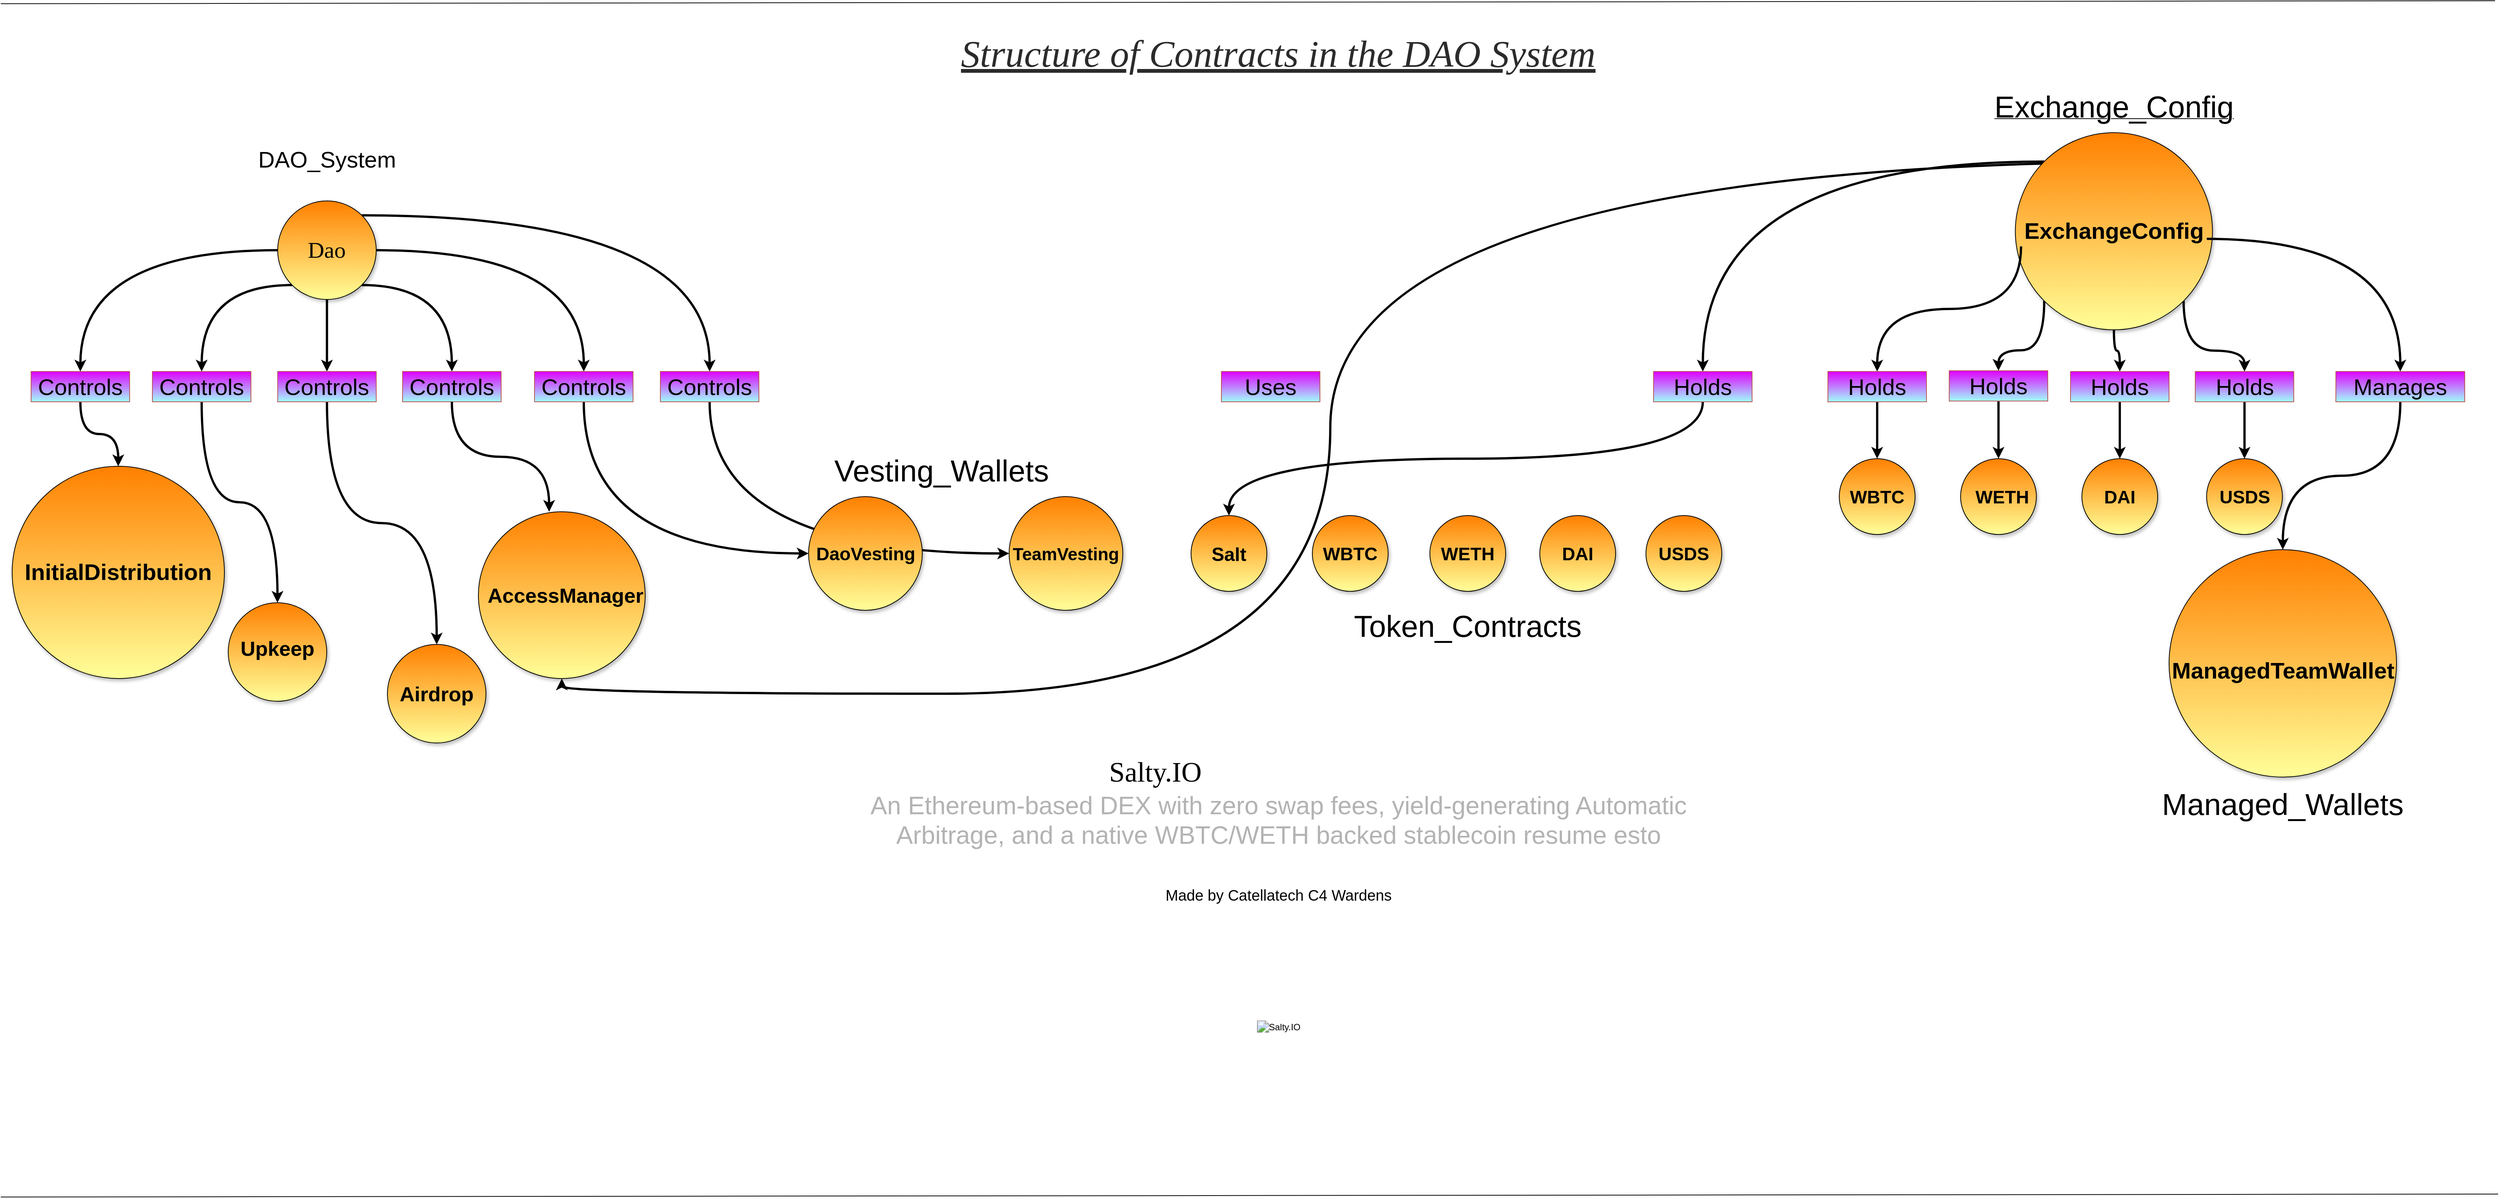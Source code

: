 <mxfile version="23.0.2" type="github">
  <diagram name="Página-1" id="QAvefMj2WyP5_Jrj0Ntx">
    <mxGraphModel dx="3970" dy="2140" grid="1" gridSize="10" guides="1" tooltips="1" connect="1" arrows="1" fold="1" page="1" pageScale="1" pageWidth="827" pageHeight="1169" math="0" shadow="0">
      <root>
        <mxCell id="0" />
        <mxCell id="1" parent="0" />
        <mxCell id="B2qJIxrfHfIfx7iepTMr-2" value="&lt;font style=&quot;&quot;&gt;&lt;font size=&quot;1&quot; face=&quot;Verdana&quot;&gt;&lt;i&gt;&lt;u style=&quot;font-size: 50px;&quot;&gt;Structure of Contracts in the DAO System&lt;/u&gt;&lt;/i&gt;&lt;/font&gt;&lt;br&gt;&lt;/font&gt;" style="text;html=1;strokeColor=none;fillColor=none;align=center;verticalAlign=middle;whiteSpace=wrap;rounded=0;fontColor=#2B2B2B;" vertex="1" parent="1">
          <mxGeometry x="1148" y="90" width="1074" height="70" as="geometry" />
        </mxCell>
        <mxCell id="B2qJIxrfHfIfx7iepTMr-3" value="" style="endArrow=none;html=1;rounded=0;" edge="1" parent="1">
          <mxGeometry relative="1" as="geometry">
            <mxPoint y="59.87" as="sourcePoint" />
            <mxPoint x="3290" y="56" as="targetPoint" />
          </mxGeometry>
        </mxCell>
        <mxCell id="B2qJIxrfHfIfx7iepTMr-4" value="" style="resizable=0;html=1;whiteSpace=wrap;align=right;verticalAlign=bottom;" connectable="0" vertex="1" parent="B2qJIxrfHfIfx7iepTMr-3">
          <mxGeometry x="1" relative="1" as="geometry" />
        </mxCell>
        <mxCell id="B2qJIxrfHfIfx7iepTMr-10" value="&lt;h1 style=&quot;border: none; background-image: none; background-position: initial; background-size: initial; background-repeat: initial; background-attachment: initial; background-origin: initial; background-clip: initial; box-sizing: border-box; margin: 0.25em 0px 0.25rem; padding: 0px; vertical-align: baseline; line-height: 28.8px; text-align: start;&quot; class=&quot;type__headline__xs&quot;&gt;&lt;font style=&quot;border-color: var(--border-color); font-size: 37px; font-weight: normal;&quot; face=&quot;Verdana&quot;&gt;&amp;nbsp; &amp;nbsp; &amp;nbsp; &amp;nbsp; &amp;nbsp; &amp;nbsp; &amp;nbsp; &amp;nbsp; &amp;nbsp; &amp;nbsp; &amp;nbsp; &amp;nbsp; &amp;nbsp; &amp;nbsp; &amp;nbsp; &amp;nbsp; &amp;nbsp; &amp;nbsp; Salty.IO&lt;/font&gt;&lt;/h1&gt;&lt;div style=&quot;font-size: 33px;&quot;&gt;&lt;/div&gt;&lt;font style=&quot;font-size: 33px;&quot;&gt;&lt;font color=&quot;#b3b3b3&quot;&gt;An Ethereum-based DEX with zero swap fees, yield-generating Automatic Arbitrage, and a native WBTC/WETH backed stablecoin resume esto &lt;/font&gt;&lt;br&gt;&lt;/font&gt;" style="text;html=1;strokeColor=none;fillColor=none;align=center;verticalAlign=middle;whiteSpace=wrap;rounded=0;fontSize=11;fontFamily=Helvetica;fontColor=default;" vertex="1" parent="1">
          <mxGeometry x="1127.5" y="1050" width="1115" height="130" as="geometry" />
        </mxCell>
        <mxCell id="B2qJIxrfHfIfx7iepTMr-11" value="&lt;font style=&quot;font-size: 20px;&quot;&gt;Made by Catellatech C4 Wardens&lt;/font&gt;" style="text;html=1;strokeColor=none;fillColor=none;align=center;verticalAlign=middle;whiteSpace=wrap;rounded=0;" vertex="1" parent="1">
          <mxGeometry x="1527.75" y="1210" width="314.5" height="50" as="geometry" />
        </mxCell>
        <mxCell id="B2qJIxrfHfIfx7iepTMr-12" value="" style="endArrow=none;html=1;rounded=0;" edge="1" parent="1">
          <mxGeometry relative="1" as="geometry">
            <mxPoint x="3.553e-15" y="1633.87" as="sourcePoint" />
            <mxPoint x="3294" y="1630" as="targetPoint" />
          </mxGeometry>
        </mxCell>
        <mxCell id="B2qJIxrfHfIfx7iepTMr-13" value="" style="resizable=0;html=1;whiteSpace=wrap;align=right;verticalAlign=bottom;" connectable="0" vertex="1" parent="B2qJIxrfHfIfx7iepTMr-12">
          <mxGeometry x="1" relative="1" as="geometry" />
        </mxCell>
        <mxCell id="B2qJIxrfHfIfx7iepTMr-29" value="&lt;font style=&quot;font-size: 30px;&quot;&gt;DAO_System&lt;/font&gt;" style="text;html=1;strokeColor=none;fillColor=none;align=center;verticalAlign=middle;whiteSpace=wrap;rounded=0;" vertex="1" parent="1">
          <mxGeometry x="310" y="240" width="240.5" height="50" as="geometry" />
        </mxCell>
        <mxCell id="B2qJIxrfHfIfx7iepTMr-56" value="&lt;h1 style=&quot;text-align: left; background-image: none; background-position: initial; background-size: initial; background-repeat: initial; background-attachment: initial; background-origin: initial; background-clip: initial; border: none; box-sizing: border-box; margin: 0.25em 0px 0.25rem; padding: 0px; vertical-align: baseline; line-height: 28.8px;&quot; class=&quot;type__headline__xs&quot;&gt;&lt;br&gt;&lt;/h1&gt;" style="text;html=1;strokeColor=none;fillColor=none;align=center;verticalAlign=middle;whiteSpace=wrap;rounded=0;" vertex="1" parent="1">
          <mxGeometry x="1460" y="490" width="450" height="50" as="geometry" />
        </mxCell>
        <mxCell id="B2qJIxrfHfIfx7iepTMr-82" value="&lt;div style=&quot;&quot;&gt;&lt;div style=&quot;line-height: 19px;&quot;&gt;&lt;img alt=&quot;Salty.IO&quot; src=&quot;https://code4rena.com/_next/image?url=https%3A%2F%2Fstorage.googleapis.com%2Fcdn-c4-uploads-v0%2Fuploads%2FTEwB4jYYdhM.0&amp;amp;w=256&amp;amp;q=75&quot;&gt;&lt;br&gt;&lt;/div&gt;&lt;/div&gt;" style="text;html=1;strokeColor=none;fillColor=none;align=center;verticalAlign=middle;whiteSpace=wrap;rounded=0;" vertex="1" parent="1">
          <mxGeometry x="1574.5" y="1290" width="221" height="240" as="geometry" />
        </mxCell>
        <mxCell id="B2qJIxrfHfIfx7iepTMr-101" style="edgeStyle=orthogonalEdgeStyle;shape=connector;curved=1;rounded=0;orthogonalLoop=1;jettySize=auto;html=1;exitX=0.5;exitY=1;exitDx=0;exitDy=0;entryX=0.5;entryY=0;entryDx=0;entryDy=0;labelBackgroundColor=default;strokeColor=default;strokeWidth=3;align=center;verticalAlign=middle;fontFamily=Tahoma;fontSize=11;fontColor=default;endArrow=classic;" edge="1" parent="1" source="B2qJIxrfHfIfx7iepTMr-84" target="B2qJIxrfHfIfx7iepTMr-96">
          <mxGeometry relative="1" as="geometry" />
        </mxCell>
        <mxCell id="B2qJIxrfHfIfx7iepTMr-102" style="edgeStyle=orthogonalEdgeStyle;shape=connector;curved=1;rounded=0;orthogonalLoop=1;jettySize=auto;html=1;exitX=0;exitY=1;exitDx=0;exitDy=0;entryX=0.5;entryY=0;entryDx=0;entryDy=0;labelBackgroundColor=default;strokeColor=default;strokeWidth=3;align=center;verticalAlign=middle;fontFamily=Tahoma;fontSize=11;fontColor=default;endArrow=classic;" edge="1" parent="1" source="B2qJIxrfHfIfx7iepTMr-84" target="B2qJIxrfHfIfx7iepTMr-95">
          <mxGeometry relative="1" as="geometry" />
        </mxCell>
        <mxCell id="B2qJIxrfHfIfx7iepTMr-103" style="edgeStyle=orthogonalEdgeStyle;shape=connector;curved=1;rounded=0;orthogonalLoop=1;jettySize=auto;html=1;exitX=0;exitY=0.5;exitDx=0;exitDy=0;entryX=0.5;entryY=0;entryDx=0;entryDy=0;labelBackgroundColor=default;strokeColor=default;strokeWidth=3;align=center;verticalAlign=middle;fontFamily=Tahoma;fontSize=11;fontColor=default;endArrow=classic;" edge="1" parent="1" source="B2qJIxrfHfIfx7iepTMr-84" target="B2qJIxrfHfIfx7iepTMr-91">
          <mxGeometry relative="1" as="geometry" />
        </mxCell>
        <mxCell id="B2qJIxrfHfIfx7iepTMr-104" style="edgeStyle=orthogonalEdgeStyle;shape=connector;curved=1;rounded=0;orthogonalLoop=1;jettySize=auto;html=1;exitX=1;exitY=1;exitDx=0;exitDy=0;entryX=0.5;entryY=0;entryDx=0;entryDy=0;labelBackgroundColor=default;strokeColor=default;strokeWidth=3;align=center;verticalAlign=middle;fontFamily=Tahoma;fontSize=11;fontColor=default;endArrow=classic;" edge="1" parent="1" source="B2qJIxrfHfIfx7iepTMr-84" target="B2qJIxrfHfIfx7iepTMr-97">
          <mxGeometry relative="1" as="geometry" />
        </mxCell>
        <mxCell id="B2qJIxrfHfIfx7iepTMr-105" style="edgeStyle=orthogonalEdgeStyle;shape=connector;curved=1;rounded=0;orthogonalLoop=1;jettySize=auto;html=1;exitX=1;exitY=0.5;exitDx=0;exitDy=0;entryX=0.5;entryY=0;entryDx=0;entryDy=0;labelBackgroundColor=default;strokeColor=default;strokeWidth=3;align=center;verticalAlign=middle;fontFamily=Tahoma;fontSize=11;fontColor=default;endArrow=classic;" edge="1" parent="1" source="B2qJIxrfHfIfx7iepTMr-84" target="B2qJIxrfHfIfx7iepTMr-98">
          <mxGeometry relative="1" as="geometry" />
        </mxCell>
        <mxCell id="B2qJIxrfHfIfx7iepTMr-106" style="edgeStyle=orthogonalEdgeStyle;shape=connector;curved=1;rounded=0;orthogonalLoop=1;jettySize=auto;html=1;exitX=1;exitY=0;exitDx=0;exitDy=0;entryX=0.5;entryY=0;entryDx=0;entryDy=0;labelBackgroundColor=default;strokeColor=default;strokeWidth=3;align=center;verticalAlign=middle;fontFamily=Tahoma;fontSize=11;fontColor=default;endArrow=classic;" edge="1" parent="1" source="B2qJIxrfHfIfx7iepTMr-84" target="B2qJIxrfHfIfx7iepTMr-99">
          <mxGeometry relative="1" as="geometry" />
        </mxCell>
        <mxCell id="B2qJIxrfHfIfx7iepTMr-84" value="" style="ellipse;whiteSpace=wrap;html=1;aspect=fixed;fontFamily=Helvetica;fontSize=11;fontColor=default;fillColor=#FF8000;strokeColor=#000000;rounded=0;strokeWidth=1;gradientColor=#FFFF99;glass=0;shadow=1;" vertex="1" parent="1">
          <mxGeometry x="365.25" y="320" width="130" height="130" as="geometry" />
        </mxCell>
        <mxCell id="B2qJIxrfHfIfx7iepTMr-85" value="&lt;u style=&quot;&quot;&gt;&lt;font style=&quot;font-size: 40px;&quot;&gt;Exchange_Config&lt;/font&gt;&lt;/u&gt;" style="text;html=1;strokeColor=none;fillColor=none;align=center;verticalAlign=middle;whiteSpace=wrap;rounded=0;" vertex="1" parent="1">
          <mxGeometry x="2610" y="170" width="354.5" height="50" as="geometry" />
        </mxCell>
        <mxCell id="B2qJIxrfHfIfx7iepTMr-108" style="edgeStyle=orthogonalEdgeStyle;shape=connector;curved=1;rounded=0;orthogonalLoop=1;jettySize=auto;html=1;exitX=0.5;exitY=1;exitDx=0;exitDy=0;entryX=0.5;entryY=0;entryDx=0;entryDy=0;labelBackgroundColor=default;strokeColor=default;strokeWidth=3;align=center;verticalAlign=middle;fontFamily=Tahoma;fontSize=11;fontColor=default;endArrow=classic;" edge="1" parent="1" source="B2qJIxrfHfIfx7iepTMr-91" target="B2qJIxrfHfIfx7iepTMr-100">
          <mxGeometry relative="1" as="geometry" />
        </mxCell>
        <mxCell id="B2qJIxrfHfIfx7iepTMr-91" value="&lt;font style=&quot;font-size: 30px;&quot;&gt;Controls&lt;/font&gt;" style="text;html=1;strokeColor=#b85450;fillColor=#DF00FF;align=center;verticalAlign=middle;whiteSpace=wrap;rounded=0;gradientColor=#a0fefd;" vertex="1" parent="1">
          <mxGeometry x="40" y="545" width="130" height="40" as="geometry" />
        </mxCell>
        <mxCell id="B2qJIxrfHfIfx7iepTMr-94" value="&lt;h1 style=&quot;background-image: none; background-position: initial; background-size: initial; background-repeat: initial; background-attachment: initial; background-origin: initial; background-clip: initial; border: none; box-sizing: border-box; margin: 0.25em 0px 0.25rem; padding: 0px; vertical-align: baseline; line-height: 28.8px; text-align: start;&quot; class=&quot;type__headline__xs&quot;&gt;&lt;font style=&quot;font-size: 30px; font-weight: normal;&quot; face=&quot;Verdana&quot;&gt;Dao&lt;/font&gt;&lt;/h1&gt;" style="text;html=1;strokeColor=none;fillColor=none;align=center;verticalAlign=middle;whiteSpace=wrap;rounded=0;" vertex="1" parent="1">
          <mxGeometry x="395.25" y="370" width="70" height="30" as="geometry" />
        </mxCell>
        <mxCell id="B2qJIxrfHfIfx7iepTMr-112" style="edgeStyle=orthogonalEdgeStyle;shape=connector;curved=1;rounded=0;orthogonalLoop=1;jettySize=auto;html=1;exitX=0.5;exitY=1;exitDx=0;exitDy=0;entryX=0.5;entryY=0;entryDx=0;entryDy=0;labelBackgroundColor=default;strokeColor=default;strokeWidth=3;align=center;verticalAlign=middle;fontFamily=Tahoma;fontSize=11;fontColor=default;endArrow=classic;" edge="1" parent="1" source="B2qJIxrfHfIfx7iepTMr-95" target="B2qJIxrfHfIfx7iepTMr-109">
          <mxGeometry relative="1" as="geometry" />
        </mxCell>
        <mxCell id="B2qJIxrfHfIfx7iepTMr-95" value="&lt;font style=&quot;font-size: 30px;&quot;&gt;Controls&lt;/font&gt;" style="text;html=1;strokeColor=#b85450;fillColor=#DF00FF;align=center;verticalAlign=middle;whiteSpace=wrap;rounded=0;gradientColor=#a0fefd;" vertex="1" parent="1">
          <mxGeometry x="200" y="545" width="130" height="40" as="geometry" />
        </mxCell>
        <mxCell id="B2qJIxrfHfIfx7iepTMr-122" style="edgeStyle=orthogonalEdgeStyle;shape=connector;curved=1;rounded=0;orthogonalLoop=1;jettySize=auto;html=1;exitX=0.5;exitY=1;exitDx=0;exitDy=0;entryX=0.5;entryY=0;entryDx=0;entryDy=0;labelBackgroundColor=default;strokeColor=default;strokeWidth=3;align=center;verticalAlign=middle;fontFamily=Tahoma;fontSize=11;fontColor=default;endArrow=classic;" edge="1" parent="1" source="B2qJIxrfHfIfx7iepTMr-96" target="B2qJIxrfHfIfx7iepTMr-113">
          <mxGeometry relative="1" as="geometry" />
        </mxCell>
        <mxCell id="B2qJIxrfHfIfx7iepTMr-96" value="&lt;font style=&quot;font-size: 30px;&quot;&gt;Controls&lt;/font&gt;" style="text;html=1;strokeColor=#b85450;fillColor=#DF00FF;align=center;verticalAlign=middle;whiteSpace=wrap;rounded=0;gradientColor=#a0fefd;" vertex="1" parent="1">
          <mxGeometry x="365.25" y="545" width="130" height="40" as="geometry" />
        </mxCell>
        <mxCell id="B2qJIxrfHfIfx7iepTMr-97" value="&lt;font style=&quot;font-size: 30px;&quot;&gt;Controls&lt;/font&gt;" style="text;html=1;strokeColor=#b85450;fillColor=#DF00FF;align=center;verticalAlign=middle;whiteSpace=wrap;rounded=0;gradientColor=#a0fefd;" vertex="1" parent="1">
          <mxGeometry x="530" y="545" width="130" height="40" as="geometry" />
        </mxCell>
        <mxCell id="B2qJIxrfHfIfx7iepTMr-130" style="edgeStyle=orthogonalEdgeStyle;shape=connector;curved=1;rounded=0;orthogonalLoop=1;jettySize=auto;html=1;exitX=0.5;exitY=1;exitDx=0;exitDy=0;entryX=0;entryY=0.5;entryDx=0;entryDy=0;labelBackgroundColor=default;strokeColor=default;strokeWidth=3;align=center;verticalAlign=middle;fontFamily=Tahoma;fontSize=11;fontColor=default;endArrow=classic;" edge="1" parent="1" source="B2qJIxrfHfIfx7iepTMr-98" target="B2qJIxrfHfIfx7iepTMr-117">
          <mxGeometry relative="1" as="geometry" />
        </mxCell>
        <mxCell id="B2qJIxrfHfIfx7iepTMr-98" value="&lt;font style=&quot;font-size: 30px;&quot;&gt;Controls&lt;/font&gt;" style="text;html=1;strokeColor=#b85450;fillColor=#DF00FF;align=center;verticalAlign=middle;whiteSpace=wrap;rounded=0;gradientColor=#a0fefd;" vertex="1" parent="1">
          <mxGeometry x="704" y="545" width="130" height="40" as="geometry" />
        </mxCell>
        <mxCell id="B2qJIxrfHfIfx7iepTMr-129" style="edgeStyle=orthogonalEdgeStyle;shape=connector;curved=1;rounded=0;orthogonalLoop=1;jettySize=auto;html=1;exitX=0.5;exitY=1;exitDx=0;exitDy=0;entryX=0;entryY=0.5;entryDx=0;entryDy=0;labelBackgroundColor=default;strokeColor=default;strokeWidth=3;align=center;verticalAlign=middle;fontFamily=Tahoma;fontSize=11;fontColor=default;endArrow=classic;" edge="1" parent="1" source="B2qJIxrfHfIfx7iepTMr-99" target="B2qJIxrfHfIfx7iepTMr-127">
          <mxGeometry relative="1" as="geometry" />
        </mxCell>
        <mxCell id="B2qJIxrfHfIfx7iepTMr-99" value="&lt;font style=&quot;font-size: 30px;&quot;&gt;Controls&lt;/font&gt;" style="text;html=1;strokeColor=#b85450;fillColor=#DF00FF;align=center;verticalAlign=middle;whiteSpace=wrap;rounded=0;gradientColor=#a0fefd;" vertex="1" parent="1">
          <mxGeometry x="870" y="545" width="130" height="40" as="geometry" />
        </mxCell>
        <mxCell id="B2qJIxrfHfIfx7iepTMr-100" value="" style="ellipse;whiteSpace=wrap;html=1;aspect=fixed;fontFamily=Helvetica;fontSize=11;fontColor=default;fillColor=#FF8000;strokeColor=#000000;rounded=0;strokeWidth=1;gradientColor=#FFFF99;glass=0;shadow=1;" vertex="1" parent="1">
          <mxGeometry x="15" y="670" width="280" height="280" as="geometry" />
        </mxCell>
        <mxCell id="B2qJIxrfHfIfx7iepTMr-107" value="&lt;h1 style=&quot;background-image: none; background-position: initial; background-size: initial; background-repeat: initial; background-attachment: initial; background-origin: initial; background-clip: initial; border: none; box-sizing: border-box; margin: 0.25em 0px 0.25rem; padding: 0px; vertical-align: baseline; line-height: 28.8px; text-align: start;&quot; class=&quot;type__headline__xs&quot;&gt;&lt;font style=&quot;font-size: 30px;&quot;&gt;InitialDistribution&lt;/font&gt;&lt;br&gt;&lt;/h1&gt;" style="text;html=1;strokeColor=none;fillColor=none;align=center;verticalAlign=middle;whiteSpace=wrap;rounded=0;" vertex="1" parent="1">
          <mxGeometry x="30" y="790" width="250" height="40" as="geometry" />
        </mxCell>
        <mxCell id="B2qJIxrfHfIfx7iepTMr-109" value="" style="ellipse;whiteSpace=wrap;html=1;aspect=fixed;fontFamily=Helvetica;fontSize=11;fontColor=default;fillColor=#FF8000;strokeColor=#000000;rounded=0;strokeWidth=1;gradientColor=#FFFF99;glass=0;shadow=1;" vertex="1" parent="1">
          <mxGeometry x="300" y="850" width="130" height="130" as="geometry" />
        </mxCell>
        <mxCell id="B2qJIxrfHfIfx7iepTMr-110" value="&lt;h1 style=&quot;background-image: none; background-position: initial; background-size: initial; background-repeat: initial; background-attachment: initial; background-origin: initial; background-clip: initial; border: none; box-sizing: border-box; margin: 0.25em 0px 0.25rem; padding: 0px; vertical-align: baseline; line-height: 28.8px; text-align: start;&quot; class=&quot;type__headline__xs&quot;&gt;&lt;font style=&quot;font-size: 27px;&quot;&gt;Upkeep&lt;/font&gt;&lt;br&gt;&lt;/h1&gt;" style="text;html=1;strokeColor=none;fillColor=none;align=center;verticalAlign=middle;whiteSpace=wrap;rounded=0;" vertex="1" parent="1">
          <mxGeometry x="310" y="890" width="110" height="40" as="geometry" />
        </mxCell>
        <mxCell id="B2qJIxrfHfIfx7iepTMr-113" value="" style="ellipse;whiteSpace=wrap;html=1;aspect=fixed;fontFamily=Helvetica;fontSize=11;fontColor=default;fillColor=#FF8000;strokeColor=#000000;rounded=0;strokeWidth=1;gradientColor=#FFFF99;glass=0;shadow=1;" vertex="1" parent="1">
          <mxGeometry x="510" y="905" width="130" height="130" as="geometry" />
        </mxCell>
        <mxCell id="B2qJIxrfHfIfx7iepTMr-114" value="&lt;h1 style=&quot;background-image: none; background-position: initial; background-size: initial; background-repeat: initial; background-attachment: initial; background-origin: initial; background-clip: initial; border: none; box-sizing: border-box; margin: 0.25em 0px 0.25rem; padding: 0px; vertical-align: baseline; line-height: 28.8px; text-align: start;&quot; class=&quot;type__headline__xs&quot;&gt;&lt;font style=&quot;font-size: 27px;&quot;&gt;Airdrop&lt;/font&gt;&lt;br&gt;&lt;/h1&gt;" style="text;html=1;strokeColor=none;fillColor=none;align=center;verticalAlign=middle;whiteSpace=wrap;rounded=0;" vertex="1" parent="1">
          <mxGeometry x="520" y="950" width="110" height="40" as="geometry" />
        </mxCell>
        <mxCell id="B2qJIxrfHfIfx7iepTMr-115" value="" style="ellipse;whiteSpace=wrap;html=1;aspect=fixed;fontFamily=Helvetica;fontSize=11;fontColor=default;fillColor=#FF8000;strokeColor=#000000;rounded=0;strokeWidth=1;gradientColor=#FFFF99;glass=0;shadow=1;" vertex="1" parent="1">
          <mxGeometry x="630" y="730" width="220" height="220" as="geometry" />
        </mxCell>
        <mxCell id="B2qJIxrfHfIfx7iepTMr-117" value="" style="ellipse;whiteSpace=wrap;html=1;aspect=fixed;fontFamily=Helvetica;fontSize=11;fontColor=default;fillColor=#FF8000;strokeColor=#000000;rounded=0;strokeWidth=1;gradientColor=#FFFF99;glass=0;shadow=1;" vertex="1" parent="1">
          <mxGeometry x="1065.5" y="710" width="150" height="150" as="geometry" />
        </mxCell>
        <mxCell id="B2qJIxrfHfIfx7iepTMr-118" value="&lt;h1 style=&quot;background-image: none; background-position: initial; background-size: initial; background-repeat: initial; background-attachment: initial; background-origin: initial; background-clip: initial; border: none; box-sizing: border-box; margin: 0.25em 0px 0.25rem; padding: 0px; vertical-align: baseline; line-height: 28.8px; text-align: start;&quot; class=&quot;type__headline__xs&quot;&gt;&lt;font style=&quot;font-size: 27px;&quot;&gt;AccessManager&lt;/font&gt;&lt;br&gt;&lt;/h1&gt;" style="text;html=1;strokeColor=none;fillColor=none;align=center;verticalAlign=middle;whiteSpace=wrap;rounded=0;" vertex="1" parent="1">
          <mxGeometry x="640" y="820" width="210" height="40" as="geometry" />
        </mxCell>
        <mxCell id="B2qJIxrfHfIfx7iepTMr-120" value="&lt;h1 style=&quot;background-image: none; background-position: initial; background-size: initial; background-repeat: initial; background-attachment: initial; background-origin: initial; background-clip: initial; border: none; box-sizing: border-box; margin: 0.25em 0px 0.25rem; padding: 0px; vertical-align: baseline; line-height: 28.8px; text-align: start;&quot; class=&quot;type__headline__xs&quot;&gt;DaoVesting&lt;br&gt;&lt;/h1&gt;" style="text;html=1;strokeColor=none;fillColor=none;align=center;verticalAlign=middle;whiteSpace=wrap;rounded=0;" vertex="1" parent="1">
          <mxGeometry x="1070.5" y="765" width="140" height="40" as="geometry" />
        </mxCell>
        <mxCell id="B2qJIxrfHfIfx7iepTMr-124" value="&lt;font style=&quot;font-size: 40px;&quot;&gt;Vesting_Wallets&lt;/font&gt;" style="text;html=1;strokeColor=none;fillColor=none;align=center;verticalAlign=middle;whiteSpace=wrap;rounded=0;" vertex="1" parent="1">
          <mxGeometry x="1086" y="650" width="310" height="50" as="geometry" />
        </mxCell>
        <mxCell id="B2qJIxrfHfIfx7iepTMr-125" style="edgeStyle=orthogonalEdgeStyle;shape=connector;curved=1;rounded=0;orthogonalLoop=1;jettySize=auto;html=1;exitX=0.5;exitY=1;exitDx=0;exitDy=0;labelBackgroundColor=default;strokeColor=default;strokeWidth=3;align=center;verticalAlign=middle;fontFamily=Tahoma;fontSize=11;fontColor=default;endArrow=classic;" edge="1" parent="1" source="B2qJIxrfHfIfx7iepTMr-107" target="B2qJIxrfHfIfx7iepTMr-107">
          <mxGeometry relative="1" as="geometry" />
        </mxCell>
        <mxCell id="B2qJIxrfHfIfx7iepTMr-126" style="edgeStyle=orthogonalEdgeStyle;shape=connector;curved=1;rounded=0;orthogonalLoop=1;jettySize=auto;html=1;exitX=0.5;exitY=1;exitDx=0;exitDy=0;entryX=0.424;entryY=0;entryDx=0;entryDy=0;entryPerimeter=0;labelBackgroundColor=default;strokeColor=default;strokeWidth=3;align=center;verticalAlign=middle;fontFamily=Tahoma;fontSize=11;fontColor=default;endArrow=classic;" edge="1" parent="1" source="B2qJIxrfHfIfx7iepTMr-97" target="B2qJIxrfHfIfx7iepTMr-115">
          <mxGeometry relative="1" as="geometry" />
        </mxCell>
        <mxCell id="B2qJIxrfHfIfx7iepTMr-127" value="" style="ellipse;whiteSpace=wrap;html=1;aspect=fixed;fontFamily=Helvetica;fontSize=11;fontColor=default;fillColor=#FF8000;strokeColor=#000000;rounded=0;strokeWidth=1;gradientColor=#FFFF99;glass=0;shadow=1;" vertex="1" parent="1">
          <mxGeometry x="1330" y="710" width="150" height="150" as="geometry" />
        </mxCell>
        <mxCell id="B2qJIxrfHfIfx7iepTMr-131" value="&lt;h1 style=&quot;background-image: none; background-position: initial; background-size: initial; background-repeat: initial; background-attachment: initial; background-origin: initial; background-clip: initial; border: none; box-sizing: border-box; margin: 0.25em 0px 0.25rem; padding: 0px; vertical-align: baseline; line-height: 28.8px; text-align: start;&quot; class=&quot;type__headline__xs&quot;&gt;&lt;font style=&quot;font-size: 23px;&quot;&gt;TeamVesting&lt;/font&gt;&lt;br&gt;&lt;/h1&gt;" style="text;html=1;strokeColor=none;fillColor=none;align=center;verticalAlign=middle;whiteSpace=wrap;rounded=0;" vertex="1" parent="1">
          <mxGeometry x="1335" y="765" width="140" height="40" as="geometry" />
        </mxCell>
        <mxCell id="B2qJIxrfHfIfx7iepTMr-132" value="&lt;font style=&quot;font-size: 40px;&quot;&gt;Token_Contracts&lt;/font&gt;" style="text;html=1;strokeColor=none;fillColor=none;align=center;verticalAlign=middle;whiteSpace=wrap;rounded=0;" vertex="1" parent="1">
          <mxGeometry x="1780" y="855" width="310" height="50" as="geometry" />
        </mxCell>
        <mxCell id="B2qJIxrfHfIfx7iepTMr-136" value="" style="ellipse;whiteSpace=wrap;html=1;aspect=fixed;fontFamily=Helvetica;fontSize=11;fontColor=default;fillColor=#FF8000;strokeColor=#000000;rounded=0;strokeWidth=1;gradientColor=#FFFF99;glass=0;shadow=1;" vertex="1" parent="1">
          <mxGeometry x="1570" y="735" width="100" height="100" as="geometry" />
        </mxCell>
        <mxCell id="B2qJIxrfHfIfx7iepTMr-138" value="&lt;h1 style=&quot;background-image: none; background-position: initial; background-size: initial; background-repeat: initial; background-attachment: initial; background-origin: initial; background-clip: initial; border: none; box-sizing: border-box; margin: 0.25em 0px 0.25rem; padding: 0px; vertical-align: baseline; line-height: 28.8px; text-align: start;&quot; class=&quot;type__headline__xs&quot;&gt;&lt;font style=&quot;font-size: 25px;&quot;&gt;Salt&lt;/font&gt;&lt;br&gt;&lt;/h1&gt;" style="text;html=1;strokeColor=none;fillColor=none;align=center;verticalAlign=middle;whiteSpace=wrap;rounded=0;" vertex="1" parent="1">
          <mxGeometry x="1580" y="765" width="80" height="40" as="geometry" />
        </mxCell>
        <mxCell id="B2qJIxrfHfIfx7iepTMr-139" value="" style="ellipse;whiteSpace=wrap;html=1;aspect=fixed;fontFamily=Helvetica;fontSize=11;fontColor=default;fillColor=#FF8000;strokeColor=#000000;rounded=0;strokeWidth=1;gradientColor=#FFFF99;glass=0;shadow=1;" vertex="1" parent="1">
          <mxGeometry x="1730" y="735" width="100" height="100" as="geometry" />
        </mxCell>
        <mxCell id="B2qJIxrfHfIfx7iepTMr-140" value="" style="ellipse;whiteSpace=wrap;html=1;aspect=fixed;fontFamily=Helvetica;fontSize=11;fontColor=default;fillColor=#FF8000;strokeColor=#000000;rounded=0;strokeWidth=1;gradientColor=#FFFF99;glass=0;shadow=1;" vertex="1" parent="1">
          <mxGeometry x="1885" y="735" width="100" height="100" as="geometry" />
        </mxCell>
        <mxCell id="B2qJIxrfHfIfx7iepTMr-141" value="" style="ellipse;whiteSpace=wrap;html=1;aspect=fixed;fontFamily=Helvetica;fontSize=11;fontColor=default;fillColor=#FF8000;strokeColor=#000000;rounded=0;strokeWidth=1;gradientColor=#FFFF99;glass=0;shadow=1;" vertex="1" parent="1">
          <mxGeometry x="2030" y="735" width="100" height="100" as="geometry" />
        </mxCell>
        <mxCell id="B2qJIxrfHfIfx7iepTMr-142" value="" style="ellipse;whiteSpace=wrap;html=1;aspect=fixed;fontFamily=Helvetica;fontSize=11;fontColor=default;fillColor=#FF8000;strokeColor=#000000;rounded=0;strokeWidth=1;gradientColor=#FFFF99;glass=0;shadow=1;" vertex="1" parent="1">
          <mxGeometry x="2170" y="735" width="100" height="100" as="geometry" />
        </mxCell>
        <mxCell id="B2qJIxrfHfIfx7iepTMr-143" value="&lt;h1 style=&quot;background-image: none; background-position: initial; background-size: initial; background-repeat: initial; background-attachment: initial; background-origin: initial; background-clip: initial; border: none; box-sizing: border-box; margin: 0.25em 0px 0.25rem; padding: 0px; vertical-align: baseline; line-height: 28.8px; text-align: start;&quot; class=&quot;type__headline__xs&quot;&gt;WBTC&lt;br&gt;&lt;/h1&gt;" style="text;html=1;strokeColor=none;fillColor=none;align=center;verticalAlign=middle;whiteSpace=wrap;rounded=0;" vertex="1" parent="1">
          <mxGeometry x="1740" y="765" width="80" height="40" as="geometry" />
        </mxCell>
        <mxCell id="B2qJIxrfHfIfx7iepTMr-144" value="&lt;h1 style=&quot;background-image: none; background-position: initial; background-size: initial; background-repeat: initial; background-attachment: initial; background-origin: initial; background-clip: initial; border: none; box-sizing: border-box; margin: 0.25em 0px 0.25rem; padding: 0px; vertical-align: baseline; line-height: 28.8px; text-align: start;&quot; class=&quot;type__headline__xs&quot;&gt;WETH&lt;br&gt;&lt;/h1&gt;" style="text;html=1;strokeColor=none;fillColor=none;align=center;verticalAlign=middle;whiteSpace=wrap;rounded=0;" vertex="1" parent="1">
          <mxGeometry x="1895" y="765" width="80" height="40" as="geometry" />
        </mxCell>
        <mxCell id="B2qJIxrfHfIfx7iepTMr-145" value="&lt;h1 style=&quot;background-image: none; background-position: initial; background-size: initial; background-repeat: initial; background-attachment: initial; background-origin: initial; background-clip: initial; border: none; box-sizing: border-box; margin: 0.25em 0px 0.25rem; padding: 0px; vertical-align: baseline; line-height: 28.8px; text-align: start;&quot; class=&quot;type__headline__xs&quot;&gt;DAI&lt;br&gt;&lt;/h1&gt;" style="text;html=1;strokeColor=none;fillColor=none;align=center;verticalAlign=middle;whiteSpace=wrap;rounded=0;" vertex="1" parent="1">
          <mxGeometry x="2040" y="765" width="80" height="40" as="geometry" />
        </mxCell>
        <mxCell id="B2qJIxrfHfIfx7iepTMr-146" value="&lt;h1 style=&quot;background-image: none; background-position: initial; background-size: initial; background-repeat: initial; background-attachment: initial; background-origin: initial; background-clip: initial; border: none; box-sizing: border-box; margin: 0.25em 0px 0.25rem; padding: 0px; vertical-align: baseline; line-height: 28.8px; text-align: start;&quot; class=&quot;type__headline__xs&quot;&gt;USDS&lt;br&gt;&lt;/h1&gt;" style="text;html=1;strokeColor=none;fillColor=none;align=center;verticalAlign=middle;whiteSpace=wrap;rounded=0;" vertex="1" parent="1">
          <mxGeometry x="2180" y="765" width="80" height="40" as="geometry" />
        </mxCell>
        <mxCell id="B2qJIxrfHfIfx7iepTMr-150" style="edgeStyle=orthogonalEdgeStyle;shape=connector;curved=1;rounded=0;orthogonalLoop=1;jettySize=auto;html=1;exitX=0;exitY=0;exitDx=0;exitDy=0;entryX=0.5;entryY=0;entryDx=0;entryDy=0;labelBackgroundColor=default;strokeColor=default;strokeWidth=3;align=center;verticalAlign=middle;fontFamily=Tahoma;fontSize=11;fontColor=default;endArrow=classic;" edge="1" parent="1" source="B2qJIxrfHfIfx7iepTMr-147" target="B2qJIxrfHfIfx7iepTMr-149">
          <mxGeometry relative="1" as="geometry" />
        </mxCell>
        <mxCell id="B2qJIxrfHfIfx7iepTMr-174" style="edgeStyle=orthogonalEdgeStyle;shape=connector;curved=1;rounded=0;orthogonalLoop=1;jettySize=auto;html=1;exitX=0;exitY=1;exitDx=0;exitDy=0;entryX=0.5;entryY=0;entryDx=0;entryDy=0;labelBackgroundColor=default;strokeColor=default;strokeWidth=3;align=center;verticalAlign=middle;fontFamily=Tahoma;fontSize=11;fontColor=default;endArrow=classic;" edge="1" parent="1" source="B2qJIxrfHfIfx7iepTMr-147" target="B2qJIxrfHfIfx7iepTMr-154">
          <mxGeometry relative="1" as="geometry" />
        </mxCell>
        <mxCell id="B2qJIxrfHfIfx7iepTMr-175" style="edgeStyle=orthogonalEdgeStyle;shape=connector;curved=1;rounded=0;orthogonalLoop=1;jettySize=auto;html=1;exitX=0.5;exitY=1;exitDx=0;exitDy=0;entryX=0.5;entryY=0;entryDx=0;entryDy=0;labelBackgroundColor=default;strokeColor=default;strokeWidth=3;align=center;verticalAlign=middle;fontFamily=Tahoma;fontSize=11;fontColor=default;endArrow=classic;" edge="1" parent="1" source="B2qJIxrfHfIfx7iepTMr-147" target="B2qJIxrfHfIfx7iepTMr-156">
          <mxGeometry relative="1" as="geometry" />
        </mxCell>
        <mxCell id="B2qJIxrfHfIfx7iepTMr-177" style="edgeStyle=orthogonalEdgeStyle;shape=connector;curved=1;rounded=0;orthogonalLoop=1;jettySize=auto;html=1;exitX=1;exitY=1;exitDx=0;exitDy=0;entryX=0.5;entryY=0;entryDx=0;entryDy=0;labelBackgroundColor=default;strokeColor=default;strokeWidth=3;align=center;verticalAlign=middle;fontFamily=Tahoma;fontSize=11;fontColor=default;endArrow=classic;" edge="1" parent="1" source="B2qJIxrfHfIfx7iepTMr-147" target="B2qJIxrfHfIfx7iepTMr-155">
          <mxGeometry relative="1" as="geometry" />
        </mxCell>
        <mxCell id="B2qJIxrfHfIfx7iepTMr-185" style="edgeStyle=orthogonalEdgeStyle;shape=connector;curved=1;rounded=0;orthogonalLoop=1;jettySize=auto;html=1;exitX=1;exitY=0;exitDx=0;exitDy=0;entryX=0.5;entryY=1;entryDx=0;entryDy=0;labelBackgroundColor=default;strokeColor=default;strokeWidth=3;align=center;verticalAlign=middle;fontFamily=Tahoma;fontSize=11;fontColor=default;endArrow=classic;" edge="1" parent="1" source="B2qJIxrfHfIfx7iepTMr-147" target="B2qJIxrfHfIfx7iepTMr-115">
          <mxGeometry relative="1" as="geometry" />
        </mxCell>
        <mxCell id="B2qJIxrfHfIfx7iepTMr-147" value="" style="ellipse;whiteSpace=wrap;html=1;aspect=fixed;fontFamily=Helvetica;fontSize=11;fontColor=default;fillColor=#FF8000;strokeColor=#000000;rounded=0;strokeWidth=1;gradientColor=#FFFF99;glass=0;shadow=1;" vertex="1" parent="1">
          <mxGeometry x="2657.25" y="230" width="260" height="260" as="geometry" />
        </mxCell>
        <mxCell id="B2qJIxrfHfIfx7iepTMr-173" style="edgeStyle=orthogonalEdgeStyle;shape=connector;curved=1;rounded=0;orthogonalLoop=1;jettySize=auto;html=1;exitX=0;exitY=1;exitDx=0;exitDy=0;entryX=0.5;entryY=0;entryDx=0;entryDy=0;labelBackgroundColor=default;strokeColor=default;strokeWidth=3;align=center;verticalAlign=middle;fontFamily=Tahoma;fontSize=11;fontColor=default;endArrow=classic;" edge="1" parent="1" source="B2qJIxrfHfIfx7iepTMr-148" target="B2qJIxrfHfIfx7iepTMr-153">
          <mxGeometry relative="1" as="geometry" />
        </mxCell>
        <mxCell id="B2qJIxrfHfIfx7iepTMr-180" style="edgeStyle=orthogonalEdgeStyle;shape=connector;curved=1;rounded=0;orthogonalLoop=1;jettySize=auto;html=1;exitX=1;exitY=0.75;exitDx=0;exitDy=0;entryX=0.5;entryY=0;entryDx=0;entryDy=0;labelBackgroundColor=default;strokeColor=default;strokeWidth=3;align=center;verticalAlign=middle;fontFamily=Tahoma;fontSize=11;fontColor=default;endArrow=classic;" edge="1" parent="1" source="B2qJIxrfHfIfx7iepTMr-148" target="B2qJIxrfHfIfx7iepTMr-179">
          <mxGeometry relative="1" as="geometry" />
        </mxCell>
        <mxCell id="B2qJIxrfHfIfx7iepTMr-148" value="&lt;h1 style=&quot;background-image: none; background-position: initial; background-size: initial; background-repeat: initial; background-attachment: initial; background-origin: initial; background-clip: initial; border: none; box-sizing: border-box; margin: 0.25em 0px 0.25rem; padding: 0px; vertical-align: baseline; line-height: 28.8px; text-align: start;&quot; class=&quot;type__headline__xs&quot;&gt;&lt;font style=&quot;font-size: 30px;&quot;&gt;ExchangeConfig&lt;/font&gt;&lt;br&gt;&lt;/h1&gt;" style="text;html=1;strokeColor=none;fillColor=none;align=center;verticalAlign=middle;whiteSpace=wrap;rounded=0;" vertex="1" parent="1">
          <mxGeometry x="2664.75" y="340" width="245" height="40" as="geometry" />
        </mxCell>
        <mxCell id="B2qJIxrfHfIfx7iepTMr-151" style="edgeStyle=orthogonalEdgeStyle;shape=connector;curved=1;rounded=0;orthogonalLoop=1;jettySize=auto;html=1;exitX=0.5;exitY=1;exitDx=0;exitDy=0;entryX=0.5;entryY=0;entryDx=0;entryDy=0;labelBackgroundColor=default;strokeColor=default;strokeWidth=3;align=center;verticalAlign=middle;fontFamily=Tahoma;fontSize=11;fontColor=default;endArrow=classic;" edge="1" parent="1" source="B2qJIxrfHfIfx7iepTMr-149" target="B2qJIxrfHfIfx7iepTMr-136">
          <mxGeometry relative="1" as="geometry" />
        </mxCell>
        <mxCell id="B2qJIxrfHfIfx7iepTMr-149" value="&lt;font style=&quot;font-size: 30px;&quot;&gt;Holds&lt;/font&gt;" style="text;html=1;strokeColor=#b85450;fillColor=#DF00FF;align=center;verticalAlign=middle;whiteSpace=wrap;rounded=0;gradientColor=#a0fefd;" vertex="1" parent="1">
          <mxGeometry x="2180" y="545" width="130" height="40" as="geometry" />
        </mxCell>
        <mxCell id="B2qJIxrfHfIfx7iepTMr-171" style="edgeStyle=orthogonalEdgeStyle;shape=connector;curved=1;rounded=0;orthogonalLoop=1;jettySize=auto;html=1;exitX=0.5;exitY=1;exitDx=0;exitDy=0;entryX=0.5;entryY=0;entryDx=0;entryDy=0;labelBackgroundColor=default;strokeColor=default;strokeWidth=3;align=center;verticalAlign=middle;fontFamily=Tahoma;fontSize=11;fontColor=default;endArrow=classic;" edge="1" parent="1" source="B2qJIxrfHfIfx7iepTMr-153" target="B2qJIxrfHfIfx7iepTMr-163">
          <mxGeometry relative="1" as="geometry" />
        </mxCell>
        <mxCell id="B2qJIxrfHfIfx7iepTMr-153" value="&lt;font style=&quot;font-size: 30px;&quot;&gt;Holds&lt;/font&gt;" style="text;html=1;strokeColor=#b85450;fillColor=#DF00FF;align=center;verticalAlign=middle;whiteSpace=wrap;rounded=0;gradientColor=#a0fefd;" vertex="1" parent="1">
          <mxGeometry x="2410" y="545" width="130" height="40" as="geometry" />
        </mxCell>
        <mxCell id="B2qJIxrfHfIfx7iepTMr-170" style="edgeStyle=orthogonalEdgeStyle;shape=connector;curved=1;rounded=0;orthogonalLoop=1;jettySize=auto;html=1;exitX=0.5;exitY=1;exitDx=0;exitDy=0;entryX=0.5;entryY=0;entryDx=0;entryDy=0;labelBackgroundColor=default;strokeColor=default;strokeWidth=3;align=center;verticalAlign=middle;fontFamily=Tahoma;fontSize=11;fontColor=default;endArrow=classic;" edge="1" parent="1" source="B2qJIxrfHfIfx7iepTMr-154" target="B2qJIxrfHfIfx7iepTMr-162">
          <mxGeometry relative="1" as="geometry" />
        </mxCell>
        <mxCell id="B2qJIxrfHfIfx7iepTMr-154" value="&lt;font style=&quot;font-size: 30px;&quot;&gt;Holds&lt;/font&gt;" style="text;html=1;strokeColor=#b85450;fillColor=#DF00FF;align=center;verticalAlign=middle;whiteSpace=wrap;rounded=0;gradientColor=#a0fefd;" vertex="1" parent="1">
          <mxGeometry x="2570" y="544" width="130" height="40" as="geometry" />
        </mxCell>
        <mxCell id="B2qJIxrfHfIfx7iepTMr-168" style="edgeStyle=orthogonalEdgeStyle;shape=connector;curved=1;rounded=0;orthogonalLoop=1;jettySize=auto;html=1;exitX=0.5;exitY=1;exitDx=0;exitDy=0;entryX=0.5;entryY=0;entryDx=0;entryDy=0;labelBackgroundColor=default;strokeColor=default;strokeWidth=3;align=center;verticalAlign=middle;fontFamily=Tahoma;fontSize=11;fontColor=default;endArrow=classic;" edge="1" parent="1" source="B2qJIxrfHfIfx7iepTMr-155" target="B2qJIxrfHfIfx7iepTMr-159">
          <mxGeometry relative="1" as="geometry" />
        </mxCell>
        <mxCell id="B2qJIxrfHfIfx7iepTMr-155" value="&lt;font style=&quot;font-size: 30px;&quot;&gt;Holds&lt;/font&gt;" style="text;html=1;strokeColor=#b85450;fillColor=#DF00FF;align=center;verticalAlign=middle;whiteSpace=wrap;rounded=0;gradientColor=#a0fefd;" vertex="1" parent="1">
          <mxGeometry x="2894.5" y="545" width="130" height="40" as="geometry" />
        </mxCell>
        <mxCell id="B2qJIxrfHfIfx7iepTMr-169" style="edgeStyle=orthogonalEdgeStyle;shape=connector;curved=1;rounded=0;orthogonalLoop=1;jettySize=auto;html=1;exitX=0.5;exitY=1;exitDx=0;exitDy=0;entryX=0.5;entryY=0;entryDx=0;entryDy=0;labelBackgroundColor=default;strokeColor=default;strokeWidth=3;align=center;verticalAlign=middle;fontFamily=Tahoma;fontSize=11;fontColor=default;endArrow=classic;" edge="1" parent="1" source="B2qJIxrfHfIfx7iepTMr-156" target="B2qJIxrfHfIfx7iepTMr-161">
          <mxGeometry relative="1" as="geometry" />
        </mxCell>
        <mxCell id="B2qJIxrfHfIfx7iepTMr-156" value="&lt;font style=&quot;font-size: 30px;&quot;&gt;Holds&lt;/font&gt;" style="text;html=1;strokeColor=#b85450;fillColor=#DF00FF;align=center;verticalAlign=middle;whiteSpace=wrap;rounded=0;gradientColor=#a0fefd;" vertex="1" parent="1">
          <mxGeometry x="2730" y="545" width="130" height="40" as="geometry" />
        </mxCell>
        <mxCell id="B2qJIxrfHfIfx7iepTMr-159" value="" style="ellipse;whiteSpace=wrap;html=1;aspect=fixed;fontFamily=Helvetica;fontSize=11;fontColor=default;fillColor=#FF8000;strokeColor=#000000;rounded=0;strokeWidth=1;gradientColor=#FFFF99;glass=0;shadow=1;" vertex="1" parent="1">
          <mxGeometry x="2909.5" y="660" width="100" height="100" as="geometry" />
        </mxCell>
        <mxCell id="B2qJIxrfHfIfx7iepTMr-161" value="" style="ellipse;whiteSpace=wrap;html=1;aspect=fixed;fontFamily=Helvetica;fontSize=11;fontColor=default;fillColor=#FF8000;strokeColor=#000000;rounded=0;strokeWidth=1;gradientColor=#FFFF99;glass=0;shadow=1;" vertex="1" parent="1">
          <mxGeometry x="2745" y="660" width="100" height="100" as="geometry" />
        </mxCell>
        <mxCell id="B2qJIxrfHfIfx7iepTMr-162" value="" style="ellipse;whiteSpace=wrap;html=1;aspect=fixed;fontFamily=Helvetica;fontSize=11;fontColor=default;fillColor=#FF8000;strokeColor=#000000;rounded=0;strokeWidth=1;gradientColor=#FFFF99;glass=0;shadow=1;" vertex="1" parent="1">
          <mxGeometry x="2585" y="660" width="100" height="100" as="geometry" />
        </mxCell>
        <mxCell id="B2qJIxrfHfIfx7iepTMr-163" value="" style="ellipse;whiteSpace=wrap;html=1;aspect=fixed;fontFamily=Helvetica;fontSize=11;fontColor=default;fillColor=#FF8000;strokeColor=#000000;rounded=0;strokeWidth=1;gradientColor=#FFFF99;glass=0;shadow=1;" vertex="1" parent="1">
          <mxGeometry x="2425" y="660" width="100" height="100" as="geometry" />
        </mxCell>
        <mxCell id="B2qJIxrfHfIfx7iepTMr-164" value="&lt;h1 style=&quot;background-image: none; background-position: initial; background-size: initial; background-repeat: initial; background-attachment: initial; background-origin: initial; background-clip: initial; border: none; box-sizing: border-box; margin: 0.25em 0px 0.25rem; padding: 0px; vertical-align: baseline; line-height: 28.8px; text-align: start;&quot; class=&quot;type__headline__xs&quot;&gt;WBTC&lt;br&gt;&lt;/h1&gt;" style="text;html=1;strokeColor=none;fillColor=none;align=center;verticalAlign=middle;whiteSpace=wrap;rounded=0;" vertex="1" parent="1">
          <mxGeometry x="2435" y="690" width="80" height="40" as="geometry" />
        </mxCell>
        <mxCell id="B2qJIxrfHfIfx7iepTMr-165" value="&lt;h1 style=&quot;background-image: none; background-position: initial; background-size: initial; background-repeat: initial; background-attachment: initial; background-origin: initial; background-clip: initial; border: none; box-sizing: border-box; margin: 0.25em 0px 0.25rem; padding: 0px; vertical-align: baseline; line-height: 28.8px; text-align: start;&quot; class=&quot;type__headline__xs&quot;&gt;WETH&lt;br&gt;&lt;/h1&gt;" style="text;html=1;strokeColor=none;fillColor=none;align=center;verticalAlign=middle;whiteSpace=wrap;rounded=0;" vertex="1" parent="1">
          <mxGeometry x="2600" y="690" width="80" height="40" as="geometry" />
        </mxCell>
        <mxCell id="B2qJIxrfHfIfx7iepTMr-166" value="&lt;h1 style=&quot;background-image: none; background-position: initial; background-size: initial; background-repeat: initial; background-attachment: initial; background-origin: initial; background-clip: initial; border: none; box-sizing: border-box; margin: 0.25em 0px 0.25rem; padding: 0px; vertical-align: baseline; line-height: 28.8px; text-align: start;&quot; class=&quot;type__headline__xs&quot;&gt;DAI&lt;br&gt;&lt;/h1&gt;" style="text;html=1;strokeColor=none;fillColor=none;align=center;verticalAlign=middle;whiteSpace=wrap;rounded=0;" vertex="1" parent="1">
          <mxGeometry x="2755" y="690" width="80" height="40" as="geometry" />
        </mxCell>
        <mxCell id="B2qJIxrfHfIfx7iepTMr-167" value="&lt;h1 style=&quot;background-image: none; background-position: initial; background-size: initial; background-repeat: initial; background-attachment: initial; background-origin: initial; background-clip: initial; border: none; box-sizing: border-box; margin: 0.25em 0px 0.25rem; padding: 0px; vertical-align: baseline; line-height: 28.8px; text-align: start;&quot; class=&quot;type__headline__xs&quot;&gt;USDS&lt;br&gt;&lt;/h1&gt;" style="text;html=1;strokeColor=none;fillColor=none;align=center;verticalAlign=middle;whiteSpace=wrap;rounded=0;" vertex="1" parent="1">
          <mxGeometry x="2919.5" y="690" width="80" height="40" as="geometry" />
        </mxCell>
        <mxCell id="B2qJIxrfHfIfx7iepTMr-178" value="" style="ellipse;whiteSpace=wrap;html=1;aspect=fixed;fontFamily=Helvetica;fontSize=11;fontColor=default;fillColor=#FF8000;strokeColor=#000000;rounded=0;strokeWidth=1;gradientColor=#FFFF99;glass=0;shadow=1;" vertex="1" parent="1">
          <mxGeometry x="2860" y="780" width="300" height="300" as="geometry" />
        </mxCell>
        <mxCell id="B2qJIxrfHfIfx7iepTMr-184" style="edgeStyle=orthogonalEdgeStyle;shape=connector;curved=1;rounded=0;orthogonalLoop=1;jettySize=auto;html=1;exitX=0.5;exitY=1;exitDx=0;exitDy=0;entryX=0.5;entryY=0;entryDx=0;entryDy=0;labelBackgroundColor=default;strokeColor=default;strokeWidth=3;align=center;verticalAlign=middle;fontFamily=Tahoma;fontSize=11;fontColor=default;endArrow=classic;" edge="1" parent="1" source="B2qJIxrfHfIfx7iepTMr-179" target="B2qJIxrfHfIfx7iepTMr-178">
          <mxGeometry relative="1" as="geometry" />
        </mxCell>
        <mxCell id="B2qJIxrfHfIfx7iepTMr-179" value="&lt;font style=&quot;font-size: 30px;&quot;&gt;Manages&lt;/font&gt;" style="text;html=1;strokeColor=#b85450;fillColor=#DF00FF;align=center;verticalAlign=middle;whiteSpace=wrap;rounded=0;gradientColor=#a0fefd;" vertex="1" parent="1">
          <mxGeometry x="3080" y="545" width="170" height="40" as="geometry" />
        </mxCell>
        <mxCell id="B2qJIxrfHfIfx7iepTMr-181" value="&lt;h1 style=&quot;background-image: none; background-position: initial; background-size: initial; background-repeat: initial; background-attachment: initial; background-origin: initial; background-clip: initial; border: none; box-sizing: border-box; margin: 0.25em 0px 0.25rem; padding: 0px; vertical-align: baseline; line-height: 28.8px; text-align: start;&quot; class=&quot;type__headline__xs&quot;&gt;&lt;font style=&quot;font-size: 30px;&quot;&gt;ManagedTeamWallet&lt;/font&gt;&lt;br&gt;&lt;/h1&gt;" style="text;html=1;strokeColor=none;fillColor=none;align=center;verticalAlign=middle;whiteSpace=wrap;rounded=0;" vertex="1" parent="1">
          <mxGeometry x="2887.5" y="920" width="245" height="40" as="geometry" />
        </mxCell>
        <mxCell id="B2qJIxrfHfIfx7iepTMr-182" value="&lt;font style=&quot;font-size: 40px;&quot;&gt;Managed_Wallets&lt;/font&gt;" style="text;html=1;strokeColor=none;fillColor=none;align=center;verticalAlign=middle;whiteSpace=wrap;rounded=0;" vertex="1" parent="1">
          <mxGeometry x="2855" y="1090" width="310" height="50" as="geometry" />
        </mxCell>
        <mxCell id="B2qJIxrfHfIfx7iepTMr-186" value="&lt;font style=&quot;font-size: 30px;&quot;&gt;Uses&lt;/font&gt;" style="text;html=1;strokeColor=#b85450;fillColor=#DF00FF;align=center;verticalAlign=middle;whiteSpace=wrap;rounded=0;gradientColor=#a0fefd;" vertex="1" parent="1">
          <mxGeometry x="1610" y="545" width="130" height="40" as="geometry" />
        </mxCell>
      </root>
    </mxGraphModel>
  </diagram>
</mxfile>
